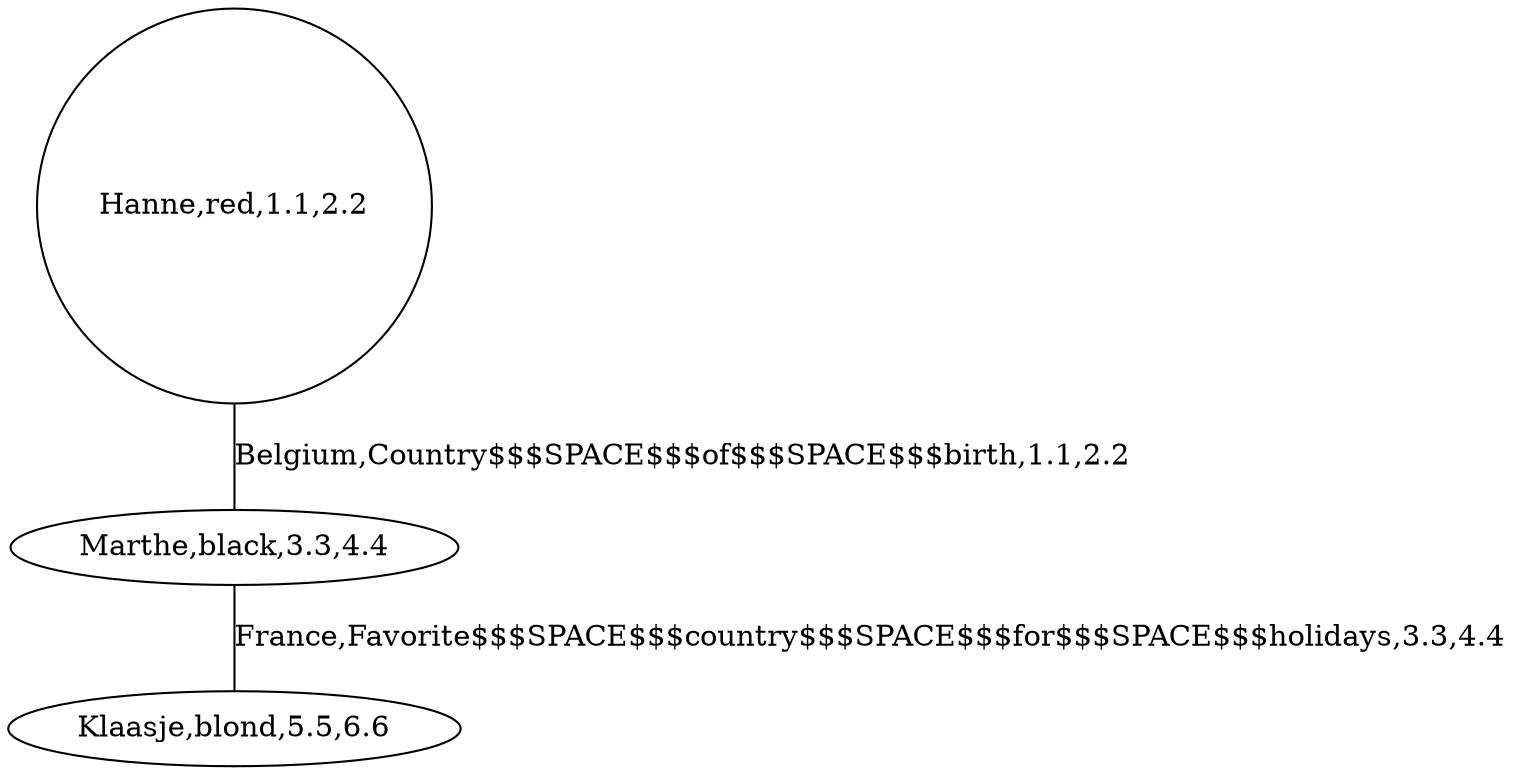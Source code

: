 graph G {
0[label="Marthe,black,3.3,4.4", regular="0"];
1[label="Hanne,red,1.1,2.2", regular="1"];
2[label="Klaasje,blond,5.5,6.6", regular="0"];
1--0 [label="Belgium,Country$$$SPACE$$$of$$$SPACE$$$birth,1.1,2.2", regular="0"];
0--2 [label="France,Favorite$$$SPACE$$$country$$$SPACE$$$for$$$SPACE$$$holidays,3.3,4.4", regular="0"];
}
